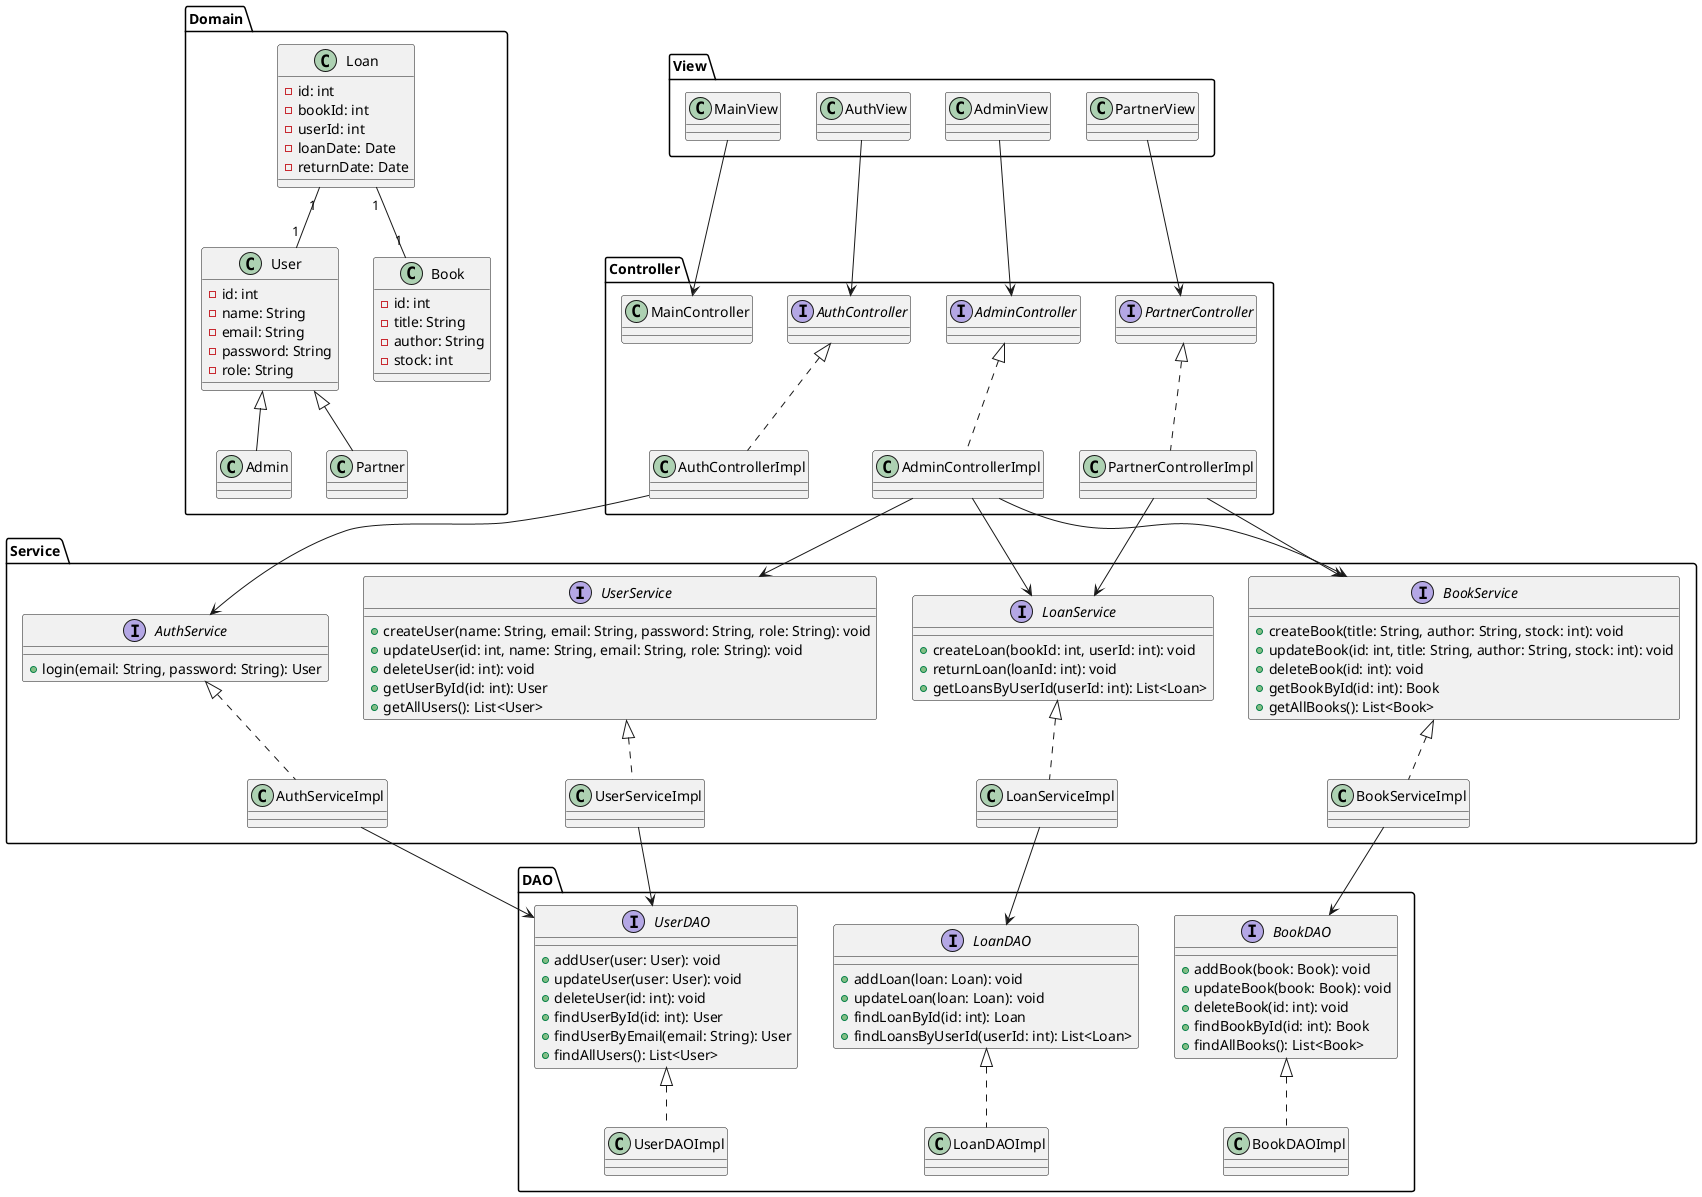 @startuml
'left to right direction

package "Domain" {
  class User {
    - id: int
    - name: String
    - email: String
    - password: String
    - role: String
  }

  class Admin extends User {
  }

  class Partner extends User {
  }

  class Book {
    - id: int
    - title: String
    - author: String
    - stock: int
  }

  class Loan {
    - id: int
    - bookId: int
    - userId: int
    - loanDate: Date
    - returnDate: Date
  }
}

package "DAO" {
  interface BookDAO {
    + addBook(book: Book): void
    + updateBook(book: Book): void
    + deleteBook(id: int): void
    + findBookById(id: int): Book
    + findAllBooks(): List<Book>
  }

  class BookDAOImpl implements BookDAO {
  }

  interface LoanDAO {
    + addLoan(loan: Loan): void
    + updateLoan(loan: Loan): void
    + findLoanById(id: int): Loan
    + findLoansByUserId(userId: int): List<Loan>
  }

  class LoanDAOImpl implements LoanDAO {
  }

  interface UserDAO {
    + addUser(user: User): void
    + updateUser(user: User): void
    + deleteUser(id: int): void
    + findUserById(id: int): User
    + findUserByEmail(email: String): User
    + findAllUsers(): List<User>
  }

  class UserDAOImpl implements UserDAO {
  }
}

package "Service" {
  interface BookService {
    + createBook(title: String, author: String, stock: int): void
    + updateBook(id: int, title: String, author: String, stock: int): void
    + deleteBook(id: int): void
    + getBookById(id: int): Book
    + getAllBooks(): List<Book>
  }

  class BookServiceImpl implements BookService {
  }

  interface LoanService {
    + createLoan(bookId: int, userId: int): void
    + returnLoan(loanId: int): void
    + getLoansByUserId(userId: int): List<Loan>
  }

  class LoanServiceImpl implements LoanService {
  }

  interface UserService {
    + createUser(name: String, email: String, password: String, role: String): void
    + updateUser(id: int, name: String, email: String, role: String): void
    + deleteUser(id: int): void
    + getUserById(id: int): User
    + getAllUsers(): List<User>
  }

  class UserServiceImpl implements UserService {
  }

  interface AuthService {
    + login(email: String, password: String): User
  }

  class AuthServiceImpl implements AuthService {
  }
}

package "Controller" {
  interface AdminController {
  }
  class AdminControllerImpl implements AdminController {
  }

  interface PartnerController {
  }
  class PartnerControllerImpl implements PartnerController {
  }

  interface AuthController {
  }
  class AuthControllerImpl implements AuthController {
  }

  class MainController {
  }
}

package "View" {
  class AdminView {
  }
  class PartnerView {
  }
  class AuthView {
  }
  class MainView {
  }
}

BookServiceImpl --> BookDAO
LoanServiceImpl --> LoanDAO
UserServiceImpl --> UserDAO
AuthServiceImpl --> UserDAO

AdminControllerImpl --> BookService
AdminControllerImpl --> UserService
AdminControllerImpl --> LoanService
PartnerControllerImpl --> BookService
PartnerControllerImpl --> LoanService
AuthControllerImpl --> AuthService

AdminView --> AdminController
PartnerView --> PartnerController
AuthView --> AuthController
MainView --> MainController

Loan "1" -- "1" User
Loan "1" -- "1" Book

@enduml